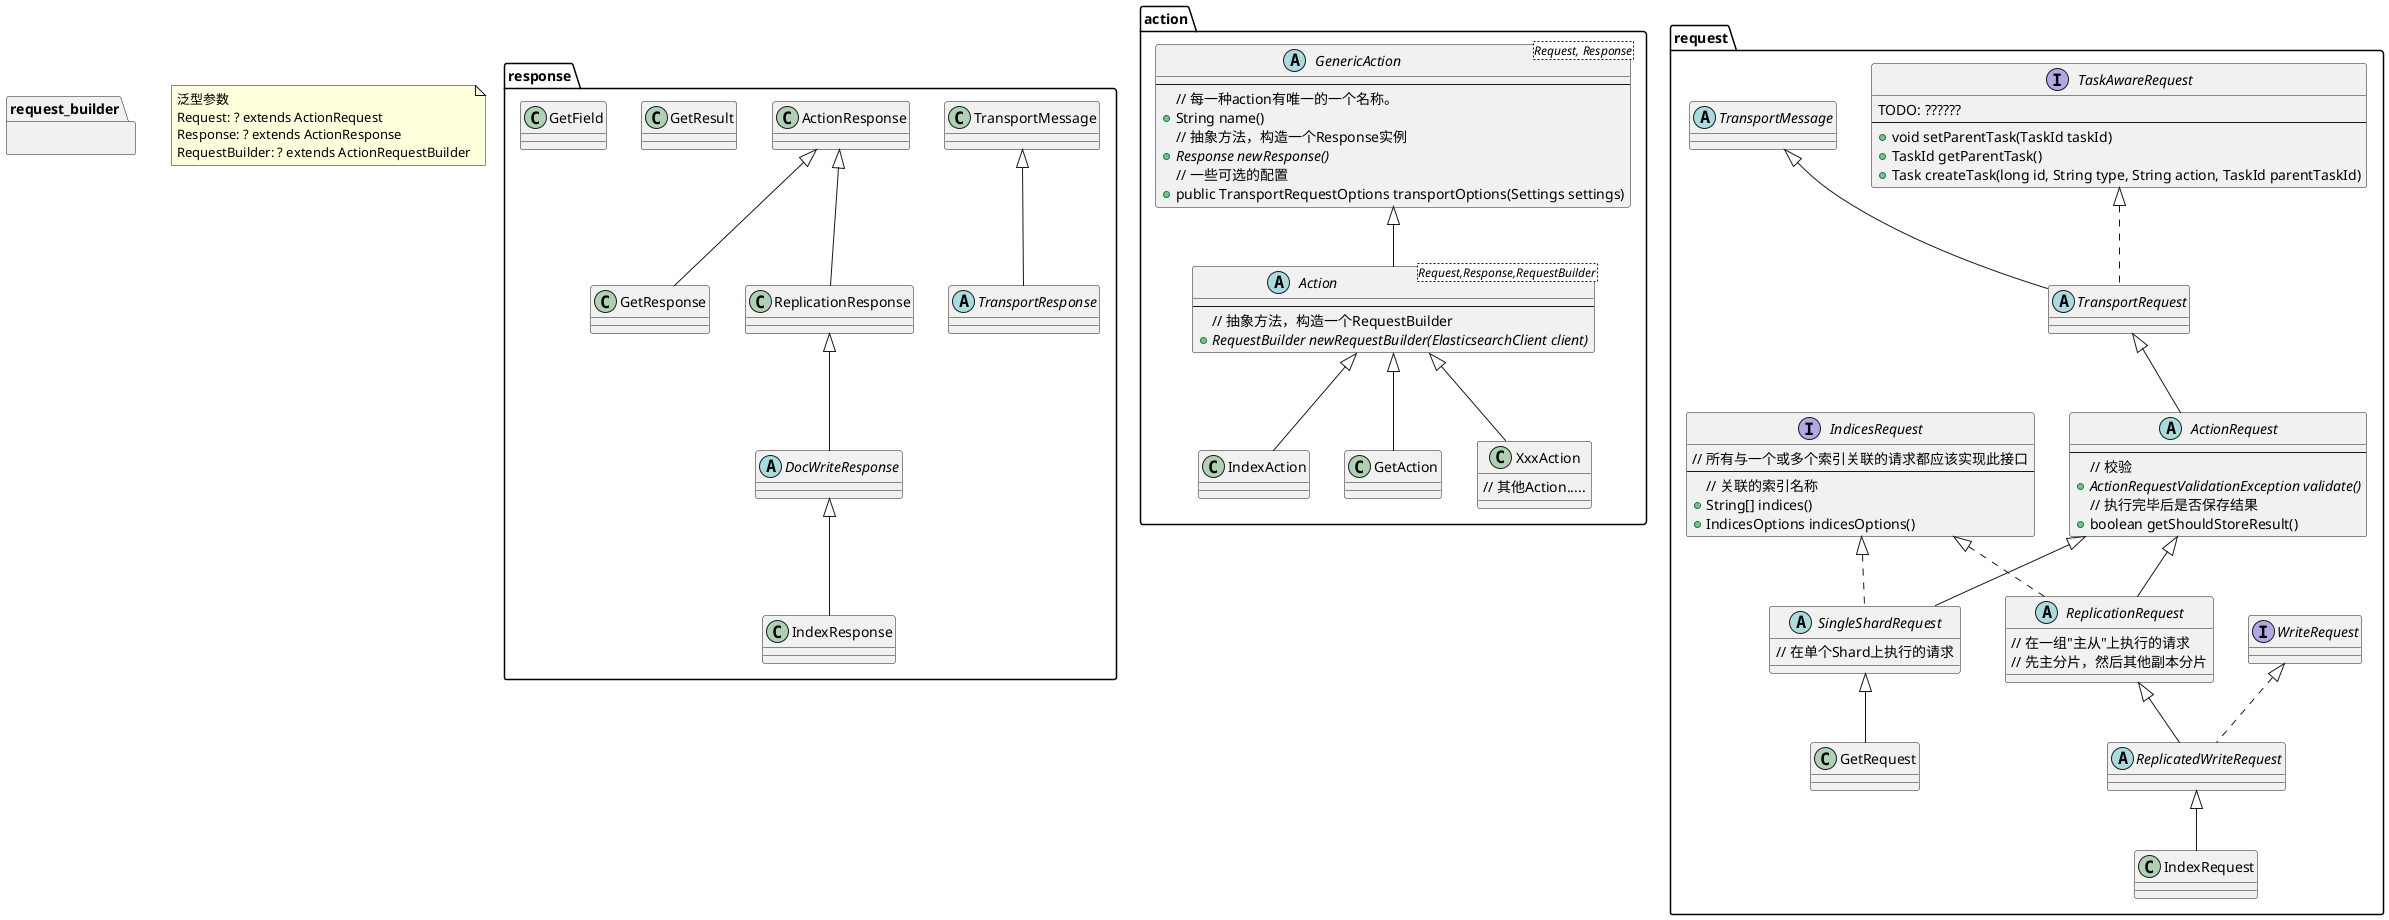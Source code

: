 @startuml
note as N1
泛型参数
Request: ? extends ActionRequest
Response: ? extends ActionResponse
RequestBuilder: ? extends ActionRequestBuilder
end note

namespace request_builder{
}

namespace response{
    abstract class TransportResponse extends TransportMessage

    class GetResponse extends ActionResponse{
    }

    class GetResult

    class GetField
    class ReplicationResponse extends ActionResponse
    abstract class DocWriteResponse extends ReplicationResponse
    class IndexResponse extends DocWriteResponse
}

namespace action{
    abstract class GenericAction<Request, Response>{
        ---
        // 每一种action有唯一的一个名称。
        +String name()
        // 抽象方法，构造一个Response实例
        +{abstract} Response newResponse()
        // 一些可选的配置
        +public TransportRequestOptions transportOptions(Settings settings)
    }

    abstract class Action<Request,Response,RequestBuilder> extends GenericAction{
        ---
        // 抽象方法，构造一个RequestBuilder
        +{abstract} RequestBuilder newRequestBuilder(ElasticsearchClient client)
    }

    class IndexAction extends Action{
    }

    class GetAction extends Action{
    }

    class XxxAction extends Action{
        // 其他Action.....
    }
}

namespace request{
    interface TaskAwareRequest{
        TODO: ??????
        ---
        +void setParentTask(TaskId taskId)
        +TaskId getParentTask()
        +Task createTask(long id, String type, String action, TaskId parentTaskId)
    }
    abstract class TransportMessage
    abstract class TransportRequest extends TransportMessage implements TaskAwareRequest
    abstract class ActionRequest extends TransportRequest{
        ---
        // 校验
        +{abstract} ActionRequestValidationException validate()
        // 执行完毕后是否保存结果
        +boolean getShouldStoreResult()
    }
    interface IndicesRequest{
        // 所有与一个或多个索引关联的请求都应该实现此接口
        ---
        // 关联的索引名称
        +String[] indices()
        +IndicesOptions indicesOptions()
    }
    abstract class SingleShardRequest extends ActionRequest implements IndicesRequest{
        // 在单个Shard上执行的请求
    }

    class GetRequest extends SingleShardRequest{
    }

    abstract class ReplicationRequest extends ActionRequest implements IndicesRequest{
        // 在一组"主从"上执行的请求
        // 先主分片，然后其他副本分片
    }

    abstract class ReplicatedWriteRequest extends ReplicationRequest implements WriteRequest{
    }

    class IndexRequest extends ReplicatedWriteRequest{
    }
}


@enduml